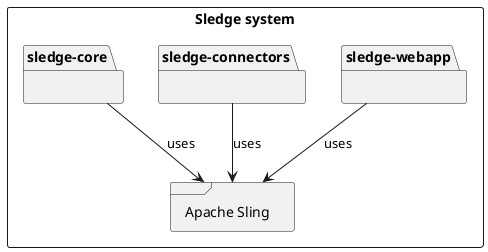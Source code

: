 @startuml

rectangle "Sledge system" {

	package "sledge-webapp" as webapp {
	}
	
	package "sledge-connectors" as connectors {
	}
	
	package "sledge-core" as core {
	}
	
	package "Apache Sling" as sling <<Frame>> {
	}
	
	core --> sling : uses
	webapp --> sling : uses
	connectors --> sling : uses
}

hide members

@enduml